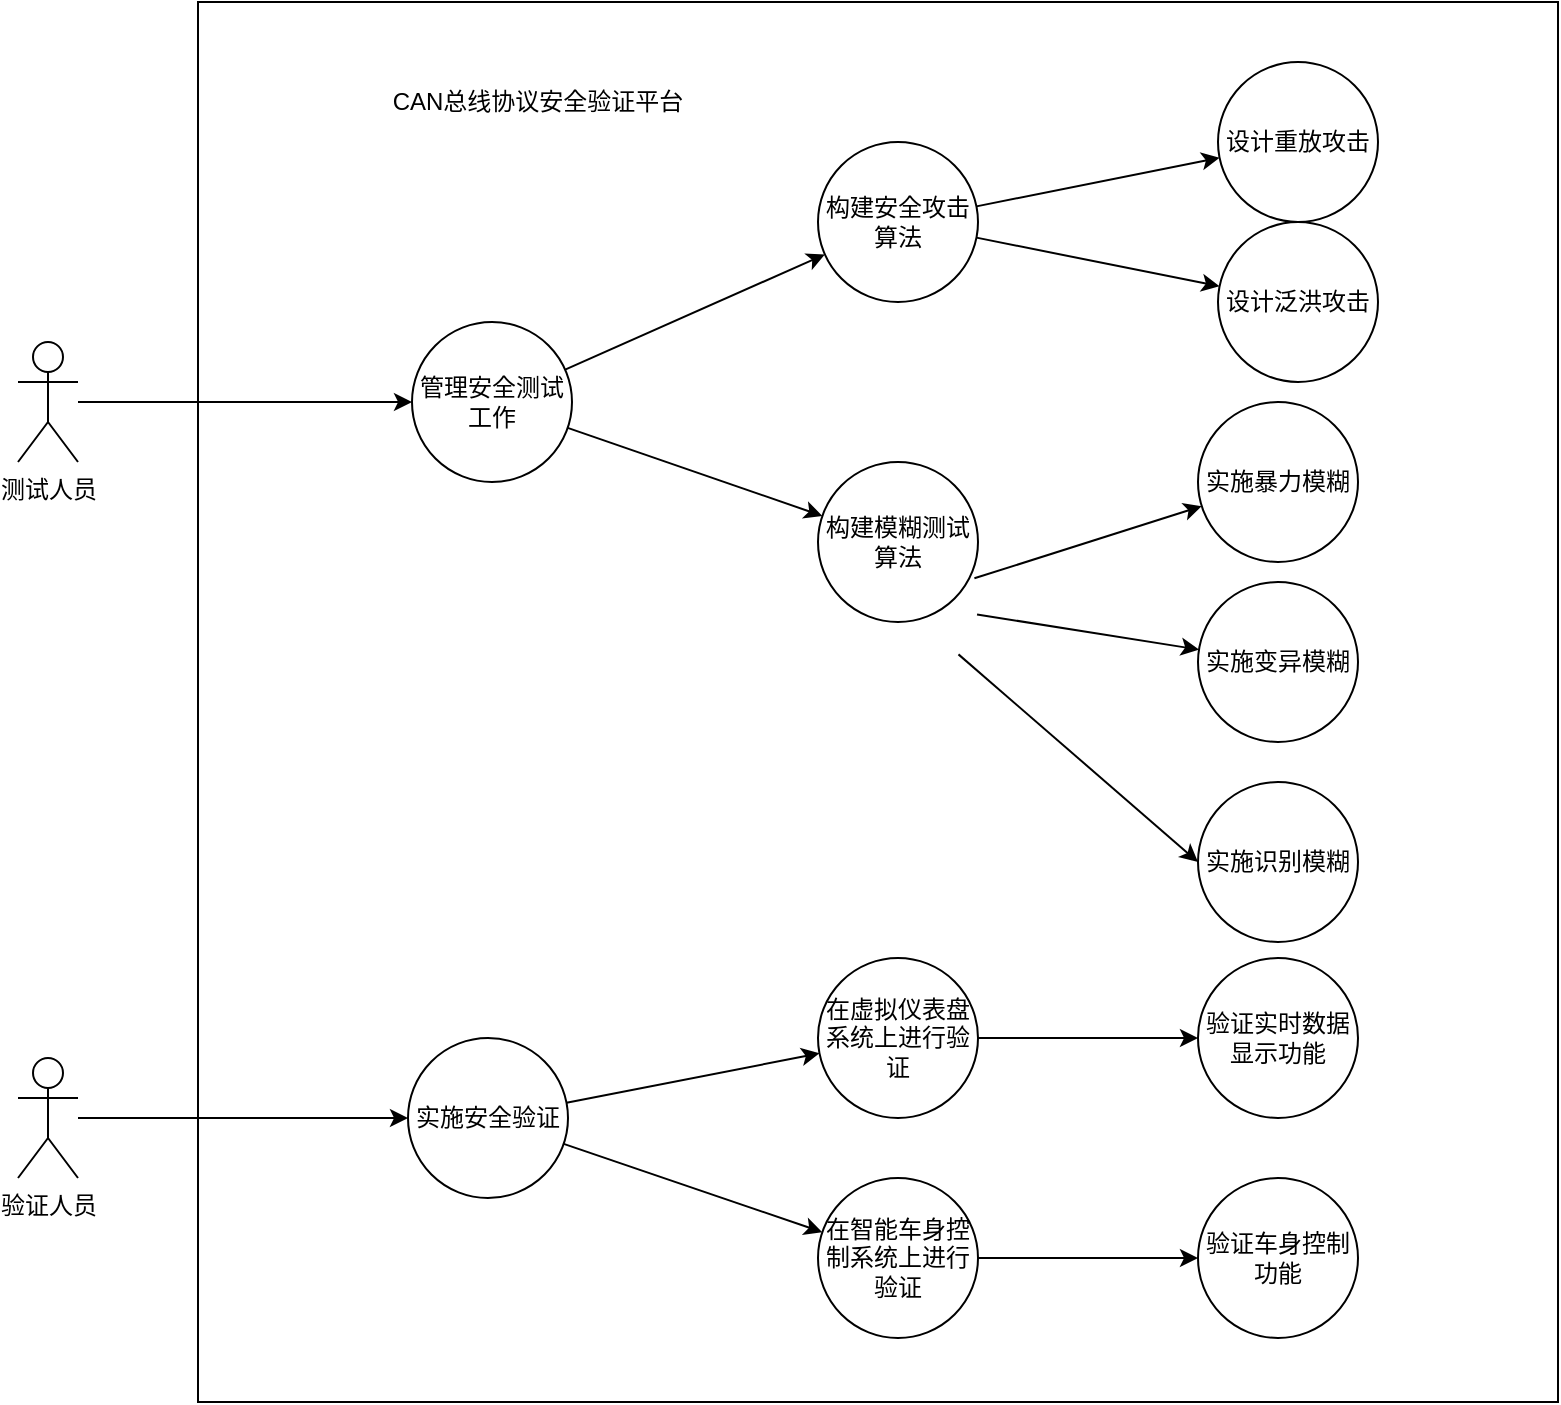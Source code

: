<mxfile version="22.1.15" type="github">
  <diagram name="第 1 页" id="i3KaRBKapHCzIAOb3I9q">
    <mxGraphModel dx="1891" dy="846" grid="1" gridSize="10" guides="1" tooltips="1" connect="1" arrows="1" fold="1" page="1" pageScale="1" pageWidth="827" pageHeight="1169" math="0" shadow="0">
      <root>
        <mxCell id="0" />
        <mxCell id="1" parent="0" />
        <mxCell id="nP3D-EETBzw4hZik17a9-39" value="" style="verticalLabelPosition=bottom;verticalAlign=top;html=1;shape=mxgraph.basic.rect;fillColor2=none;strokeWidth=1;size=20;indent=5;" vertex="1" parent="1">
          <mxGeometry x="-70" y="210" width="680" height="700" as="geometry" />
        </mxCell>
        <mxCell id="nP3D-EETBzw4hZik17a9-3" value="" style="rounded=0;orthogonalLoop=1;jettySize=auto;html=1;" edge="1" parent="1" source="nP3D-EETBzw4hZik17a9-1" target="nP3D-EETBzw4hZik17a9-2">
          <mxGeometry relative="1" as="geometry" />
        </mxCell>
        <mxCell id="nP3D-EETBzw4hZik17a9-1" value="测试人员" style="shape=umlActor;verticalLabelPosition=bottom;verticalAlign=top;html=1;" vertex="1" parent="1">
          <mxGeometry x="-160" y="380" width="30" height="60" as="geometry" />
        </mxCell>
        <mxCell id="nP3D-EETBzw4hZik17a9-5" value="" style="rounded=0;orthogonalLoop=1;jettySize=auto;html=1;" edge="1" parent="1" source="nP3D-EETBzw4hZik17a9-2" target="nP3D-EETBzw4hZik17a9-4">
          <mxGeometry relative="1" as="geometry" />
        </mxCell>
        <mxCell id="nP3D-EETBzw4hZik17a9-9" value="" style="rounded=0;orthogonalLoop=1;jettySize=auto;html=1;" edge="1" parent="1" source="nP3D-EETBzw4hZik17a9-2" target="nP3D-EETBzw4hZik17a9-8">
          <mxGeometry relative="1" as="geometry" />
        </mxCell>
        <mxCell id="nP3D-EETBzw4hZik17a9-2" value="&lt;div style=&quot;&quot;&gt;管理安全测试工作&lt;/div&gt;" style="ellipse;whiteSpace=wrap;html=1;verticalAlign=middle;align=center;" vertex="1" parent="1">
          <mxGeometry x="37" y="370" width="80" height="80" as="geometry" />
        </mxCell>
        <mxCell id="nP3D-EETBzw4hZik17a9-46" value="" style="rounded=0;orthogonalLoop=1;jettySize=auto;html=1;" edge="1" parent="1" source="nP3D-EETBzw4hZik17a9-4" target="nP3D-EETBzw4hZik17a9-45">
          <mxGeometry relative="1" as="geometry" />
        </mxCell>
        <mxCell id="nP3D-EETBzw4hZik17a9-48" value="" style="rounded=0;orthogonalLoop=1;jettySize=auto;html=1;" edge="1" parent="1" source="nP3D-EETBzw4hZik17a9-4" target="nP3D-EETBzw4hZik17a9-47">
          <mxGeometry relative="1" as="geometry" />
        </mxCell>
        <mxCell id="nP3D-EETBzw4hZik17a9-4" value="构建安全攻击算法" style="ellipse;whiteSpace=wrap;html=1;align=center;" vertex="1" parent="1">
          <mxGeometry x="240" y="280" width="80" height="80" as="geometry" />
        </mxCell>
        <mxCell id="nP3D-EETBzw4hZik17a9-8" value="构建模糊测试算法" style="ellipse;whiteSpace=wrap;html=1;" vertex="1" parent="1">
          <mxGeometry x="240" y="440" width="80" height="80" as="geometry" />
        </mxCell>
        <mxCell id="nP3D-EETBzw4hZik17a9-22" value="" style="rounded=0;orthogonalLoop=1;jettySize=auto;html=1;" edge="1" parent="1" target="nP3D-EETBzw4hZik17a9-21">
          <mxGeometry relative="1" as="geometry">
            <mxPoint x="318.205" y="498.153" as="sourcePoint" />
          </mxGeometry>
        </mxCell>
        <mxCell id="nP3D-EETBzw4hZik17a9-28" style="rounded=0;orthogonalLoop=1;jettySize=auto;html=1;" edge="1" parent="1" target="nP3D-EETBzw4hZik17a9-27">
          <mxGeometry relative="1" as="geometry">
            <mxPoint x="319.513" y="516.223" as="sourcePoint" />
          </mxGeometry>
        </mxCell>
        <mxCell id="nP3D-EETBzw4hZik17a9-32" value="" style="rounded=0;orthogonalLoop=1;jettySize=auto;html=1;entryX=0;entryY=0.5;entryDx=0;entryDy=0;" edge="1" parent="1" target="nP3D-EETBzw4hZik17a9-29">
          <mxGeometry relative="1" as="geometry">
            <mxPoint x="310.235" y="536.188" as="sourcePoint" />
            <mxPoint x="280" y="630" as="targetPoint" />
          </mxGeometry>
        </mxCell>
        <mxCell id="nP3D-EETBzw4hZik17a9-17" value="" style="rounded=0;orthogonalLoop=1;jettySize=auto;html=1;" edge="1" parent="1" source="nP3D-EETBzw4hZik17a9-12" target="nP3D-EETBzw4hZik17a9-16">
          <mxGeometry relative="1" as="geometry" />
        </mxCell>
        <mxCell id="nP3D-EETBzw4hZik17a9-20" value="" style="rounded=0;orthogonalLoop=1;jettySize=auto;html=1;" edge="1" parent="1" source="nP3D-EETBzw4hZik17a9-12" target="nP3D-EETBzw4hZik17a9-19">
          <mxGeometry relative="1" as="geometry" />
        </mxCell>
        <mxCell id="nP3D-EETBzw4hZik17a9-12" value="&lt;div style=&quot;&quot;&gt;实施安全验证&lt;/div&gt;" style="ellipse;whiteSpace=wrap;html=1;verticalAlign=middle;align=center;" vertex="1" parent="1">
          <mxGeometry x="35" y="728" width="80" height="80" as="geometry" />
        </mxCell>
        <mxCell id="nP3D-EETBzw4hZik17a9-42" value="" style="edgeStyle=orthogonalEdgeStyle;rounded=0;orthogonalLoop=1;jettySize=auto;html=1;" edge="1" parent="1" source="nP3D-EETBzw4hZik17a9-16" target="nP3D-EETBzw4hZik17a9-41">
          <mxGeometry relative="1" as="geometry" />
        </mxCell>
        <mxCell id="nP3D-EETBzw4hZik17a9-16" value="在虚拟仪表盘系统上进行验证" style="ellipse;whiteSpace=wrap;html=1;direction=south;" vertex="1" parent="1">
          <mxGeometry x="240" y="688" width="80" height="80" as="geometry" />
        </mxCell>
        <mxCell id="nP3D-EETBzw4hZik17a9-44" value="" style="edgeStyle=orthogonalEdgeStyle;rounded=0;orthogonalLoop=1;jettySize=auto;html=1;" edge="1" parent="1" source="nP3D-EETBzw4hZik17a9-19" target="nP3D-EETBzw4hZik17a9-43">
          <mxGeometry relative="1" as="geometry" />
        </mxCell>
        <mxCell id="nP3D-EETBzw4hZik17a9-19" value="&lt;div style=&quot;&quot;&gt;&lt;span style=&quot;background-color: initial;&quot;&gt;在智能车身控制系统上进行验证&lt;/span&gt;&lt;/div&gt;" style="ellipse;whiteSpace=wrap;html=1;verticalAlign=middle;align=center;" vertex="1" parent="1">
          <mxGeometry x="240" y="798" width="80" height="80" as="geometry" />
        </mxCell>
        <mxCell id="nP3D-EETBzw4hZik17a9-21" value="实施暴力模糊" style="ellipse;whiteSpace=wrap;html=1;" vertex="1" parent="1">
          <mxGeometry x="430" y="410" width="80" height="80" as="geometry" />
        </mxCell>
        <mxCell id="nP3D-EETBzw4hZik17a9-27" value="实施变异模糊" style="ellipse;whiteSpace=wrap;html=1;" vertex="1" parent="1">
          <mxGeometry x="430" y="500" width="80" height="80" as="geometry" />
        </mxCell>
        <mxCell id="nP3D-EETBzw4hZik17a9-29" value="实施识别模糊" style="ellipse;whiteSpace=wrap;html=1;" vertex="1" parent="1">
          <mxGeometry x="430" y="600" width="80" height="80" as="geometry" />
        </mxCell>
        <mxCell id="nP3D-EETBzw4hZik17a9-37" style="rounded=0;orthogonalLoop=1;jettySize=auto;html=1;entryX=0;entryY=0.5;entryDx=0;entryDy=0;" edge="1" parent="1" source="nP3D-EETBzw4hZik17a9-35" target="nP3D-EETBzw4hZik17a9-12">
          <mxGeometry relative="1" as="geometry" />
        </mxCell>
        <mxCell id="nP3D-EETBzw4hZik17a9-35" value="验证人员" style="shape=umlActor;verticalLabelPosition=bottom;verticalAlign=top;html=1;" vertex="1" parent="1">
          <mxGeometry x="-160" y="738" width="30" height="60" as="geometry" />
        </mxCell>
        <mxCell id="nP3D-EETBzw4hZik17a9-40" value="CAN总线协议安全验证平台" style="rounded=0;whiteSpace=wrap;html=1;strokeColor=none;" vertex="1" parent="1">
          <mxGeometry x="-30" y="230" width="260" height="60" as="geometry" />
        </mxCell>
        <mxCell id="nP3D-EETBzw4hZik17a9-41" value="验证实时数据显示功能" style="ellipse;whiteSpace=wrap;html=1;" vertex="1" parent="1">
          <mxGeometry x="430" y="688" width="80" height="80" as="geometry" />
        </mxCell>
        <mxCell id="nP3D-EETBzw4hZik17a9-43" value="验证车身控制功能" style="ellipse;whiteSpace=wrap;html=1;" vertex="1" parent="1">
          <mxGeometry x="430" y="798" width="80" height="80" as="geometry" />
        </mxCell>
        <mxCell id="nP3D-EETBzw4hZik17a9-45" value="设计重放攻击" style="ellipse;whiteSpace=wrap;html=1;" vertex="1" parent="1">
          <mxGeometry x="440" y="240" width="80" height="80" as="geometry" />
        </mxCell>
        <mxCell id="nP3D-EETBzw4hZik17a9-47" value="设计泛洪攻击" style="ellipse;whiteSpace=wrap;html=1;" vertex="1" parent="1">
          <mxGeometry x="440" y="320" width="80" height="80" as="geometry" />
        </mxCell>
      </root>
    </mxGraphModel>
  </diagram>
</mxfile>
